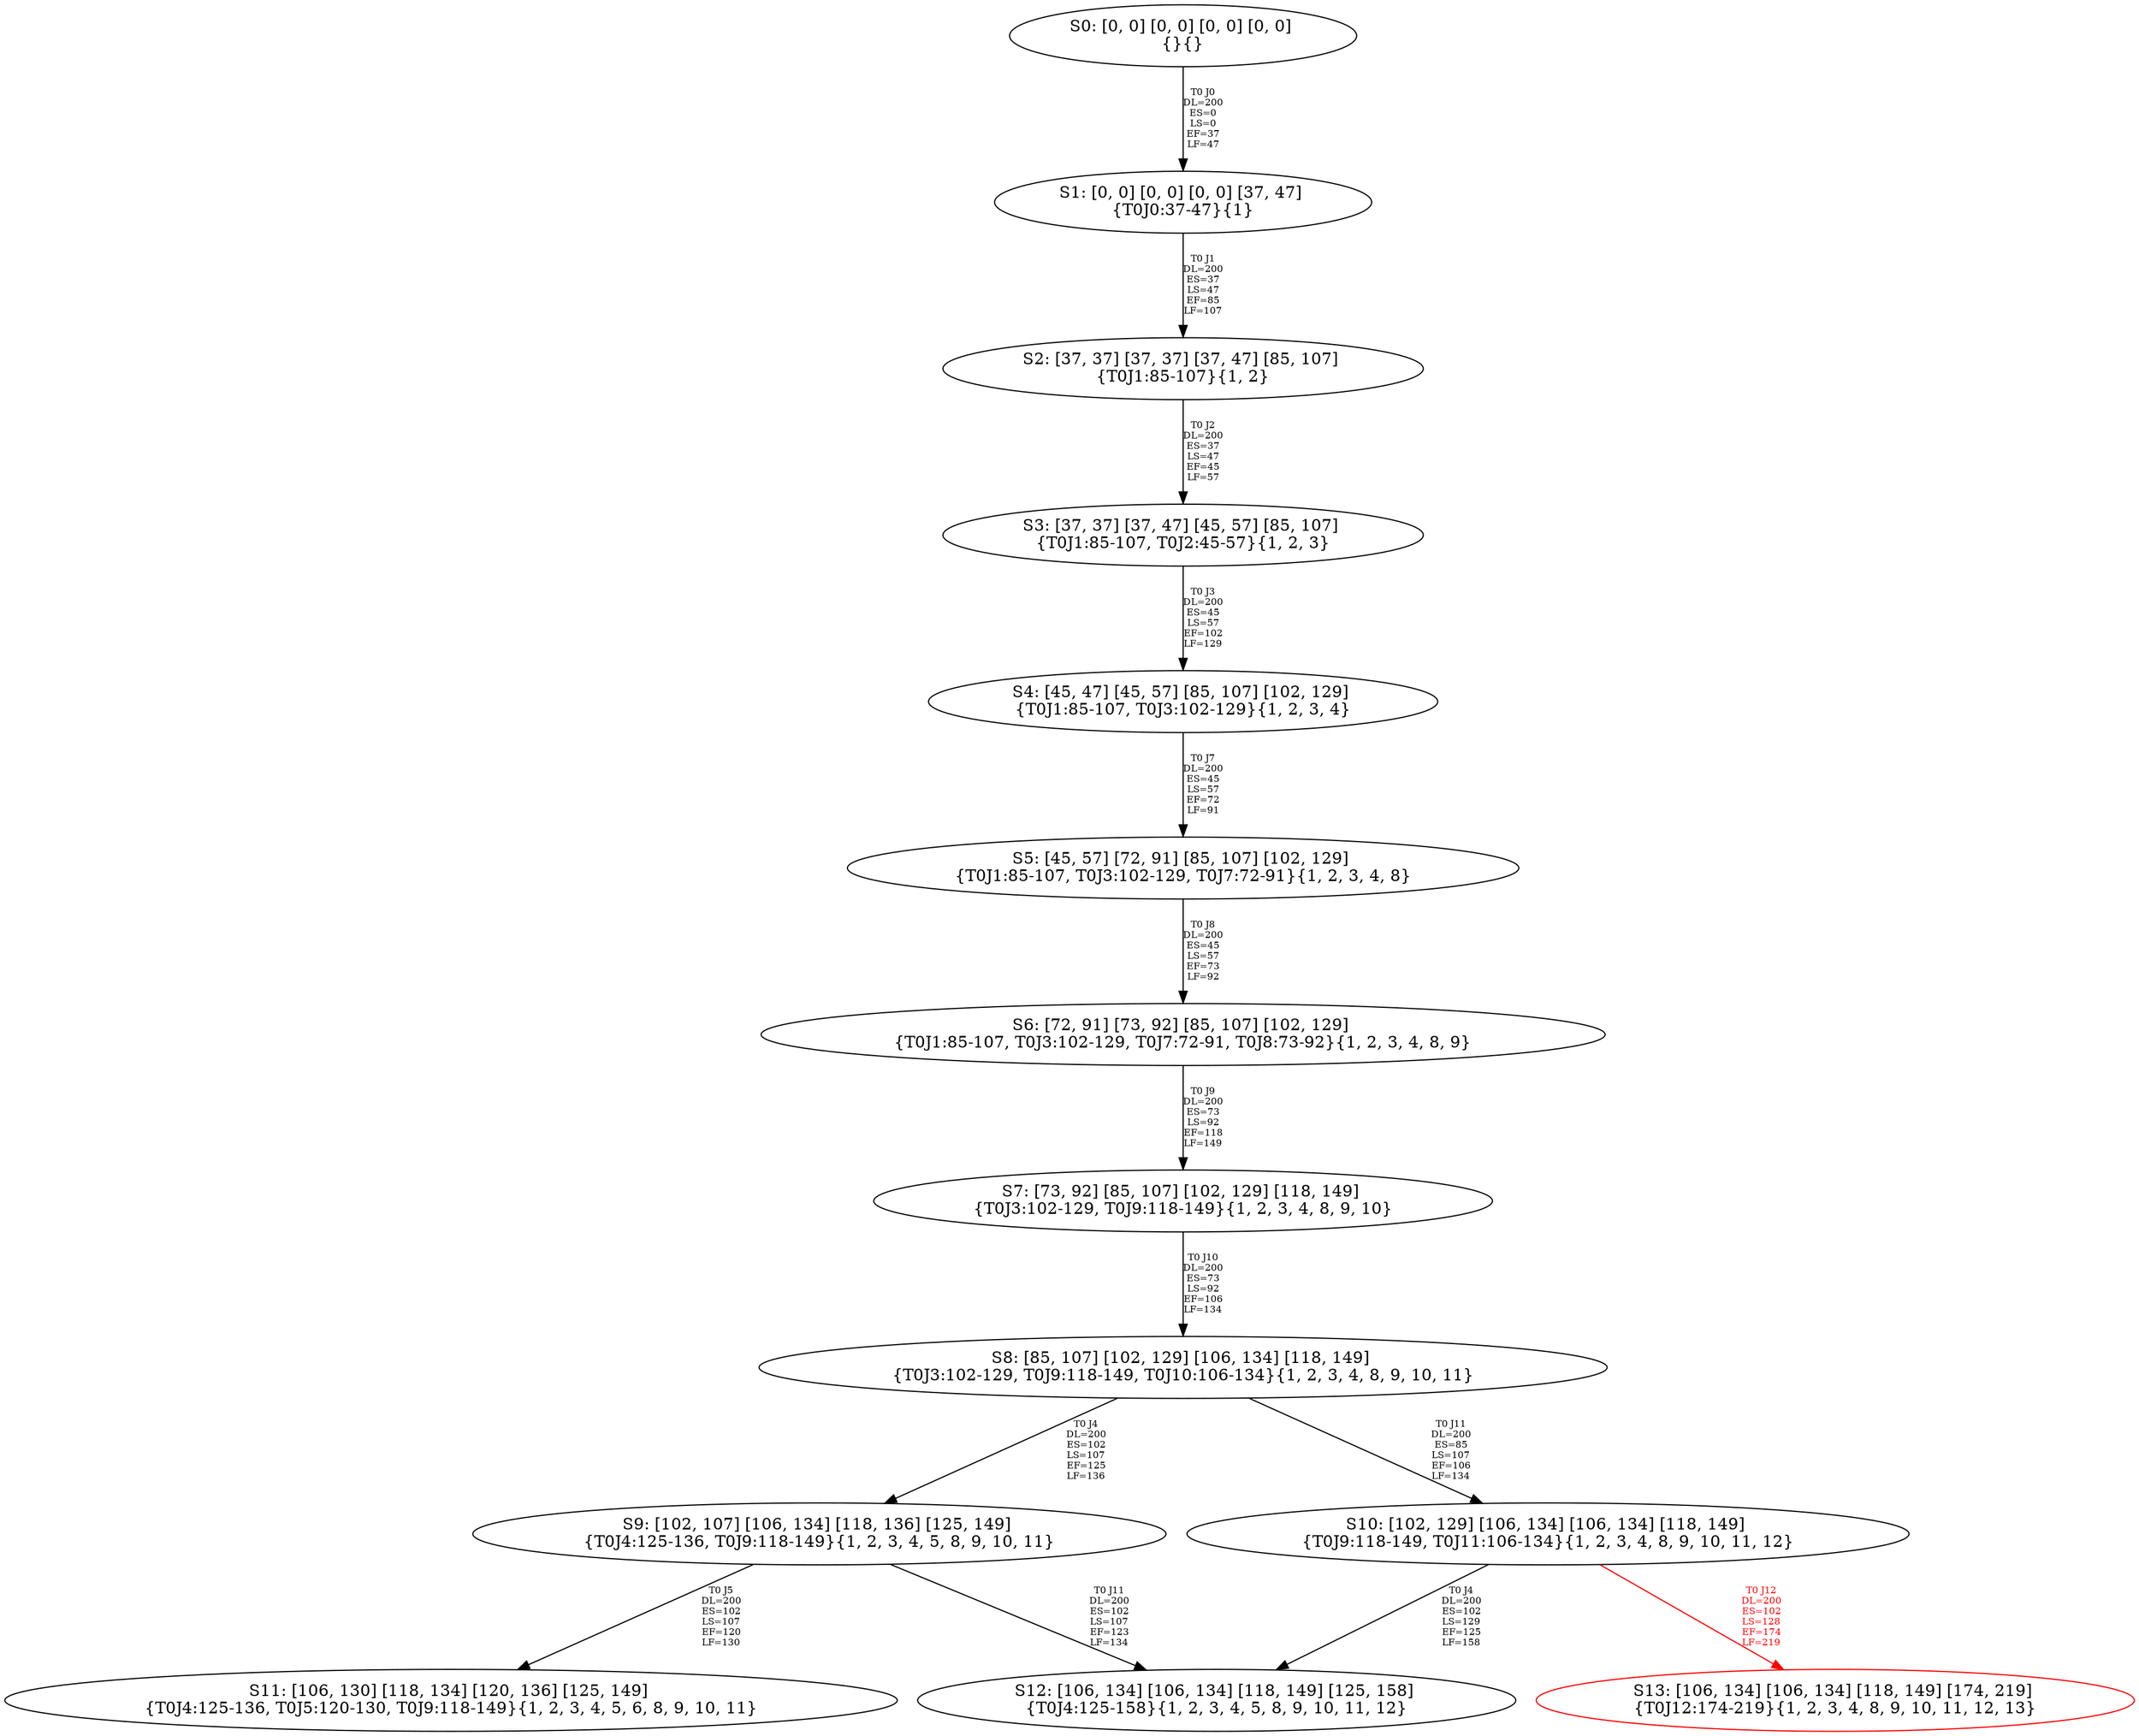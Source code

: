 digraph {
	S0[label="S0: [0, 0] [0, 0] [0, 0] [0, 0] \n{}{}"];
	S1[label="S1: [0, 0] [0, 0] [0, 0] [37, 47] \n{T0J0:37-47}{1}"];
	S2[label="S2: [37, 37] [37, 37] [37, 47] [85, 107] \n{T0J1:85-107}{1, 2}"];
	S3[label="S3: [37, 37] [37, 47] [45, 57] [85, 107] \n{T0J1:85-107, T0J2:45-57}{1, 2, 3}"];
	S4[label="S4: [45, 47] [45, 57] [85, 107] [102, 129] \n{T0J1:85-107, T0J3:102-129}{1, 2, 3, 4}"];
	S5[label="S5: [45, 57] [72, 91] [85, 107] [102, 129] \n{T0J1:85-107, T0J3:102-129, T0J7:72-91}{1, 2, 3, 4, 8}"];
	S6[label="S6: [72, 91] [73, 92] [85, 107] [102, 129] \n{T0J1:85-107, T0J3:102-129, T0J7:72-91, T0J8:73-92}{1, 2, 3, 4, 8, 9}"];
	S7[label="S7: [73, 92] [85, 107] [102, 129] [118, 149] \n{T0J3:102-129, T0J9:118-149}{1, 2, 3, 4, 8, 9, 10}"];
	S8[label="S8: [85, 107] [102, 129] [106, 134] [118, 149] \n{T0J3:102-129, T0J9:118-149, T0J10:106-134}{1, 2, 3, 4, 8, 9, 10, 11}"];
	S9[label="S9: [102, 107] [106, 134] [118, 136] [125, 149] \n{T0J4:125-136, T0J9:118-149}{1, 2, 3, 4, 5, 8, 9, 10, 11}"];
	S10[label="S10: [102, 129] [106, 134] [106, 134] [118, 149] \n{T0J9:118-149, T0J11:106-134}{1, 2, 3, 4, 8, 9, 10, 11, 12}"];
	S11[label="S11: [106, 130] [118, 134] [120, 136] [125, 149] \n{T0J4:125-136, T0J5:120-130, T0J9:118-149}{1, 2, 3, 4, 5, 6, 8, 9, 10, 11}"];
	S12[label="S12: [106, 134] [106, 134] [118, 149] [125, 158] \n{T0J4:125-158}{1, 2, 3, 4, 5, 8, 9, 10, 11, 12}"];
	S13[label="S13: [106, 134] [106, 134] [118, 149] [174, 219] \n{T0J12:174-219}{1, 2, 3, 4, 8, 9, 10, 11, 12, 13}"];
	S0 -> S1[label="T0 J0\nDL=200\nES=0\nLS=0\nEF=37\nLF=47",fontsize=8];
	S1 -> S2[label="T0 J1\nDL=200\nES=37\nLS=47\nEF=85\nLF=107",fontsize=8];
	S2 -> S3[label="T0 J2\nDL=200\nES=37\nLS=47\nEF=45\nLF=57",fontsize=8];
	S3 -> S4[label="T0 J3\nDL=200\nES=45\nLS=57\nEF=102\nLF=129",fontsize=8];
	S4 -> S5[label="T0 J7\nDL=200\nES=45\nLS=57\nEF=72\nLF=91",fontsize=8];
	S5 -> S6[label="T0 J8\nDL=200\nES=45\nLS=57\nEF=73\nLF=92",fontsize=8];
	S6 -> S7[label="T0 J9\nDL=200\nES=73\nLS=92\nEF=118\nLF=149",fontsize=8];
	S7 -> S8[label="T0 J10\nDL=200\nES=73\nLS=92\nEF=106\nLF=134",fontsize=8];
	S8 -> S9[label="T0 J4\nDL=200\nES=102\nLS=107\nEF=125\nLF=136",fontsize=8];
	S8 -> S10[label="T0 J11\nDL=200\nES=85\nLS=107\nEF=106\nLF=134",fontsize=8];
	S9 -> S11[label="T0 J5\nDL=200\nES=102\nLS=107\nEF=120\nLF=130",fontsize=8];
	S9 -> S12[label="T0 J11\nDL=200\nES=102\nLS=107\nEF=123\nLF=134",fontsize=8];
	S10 -> S12[label="T0 J4\nDL=200\nES=102\nLS=129\nEF=125\nLF=158",fontsize=8];
	S10 -> S13[label="T0 J12\nDL=200\nES=102\nLS=128\nEF=174\nLF=219",color=Red,fontcolor=Red,fontsize=8];
S13[color=Red];
}
